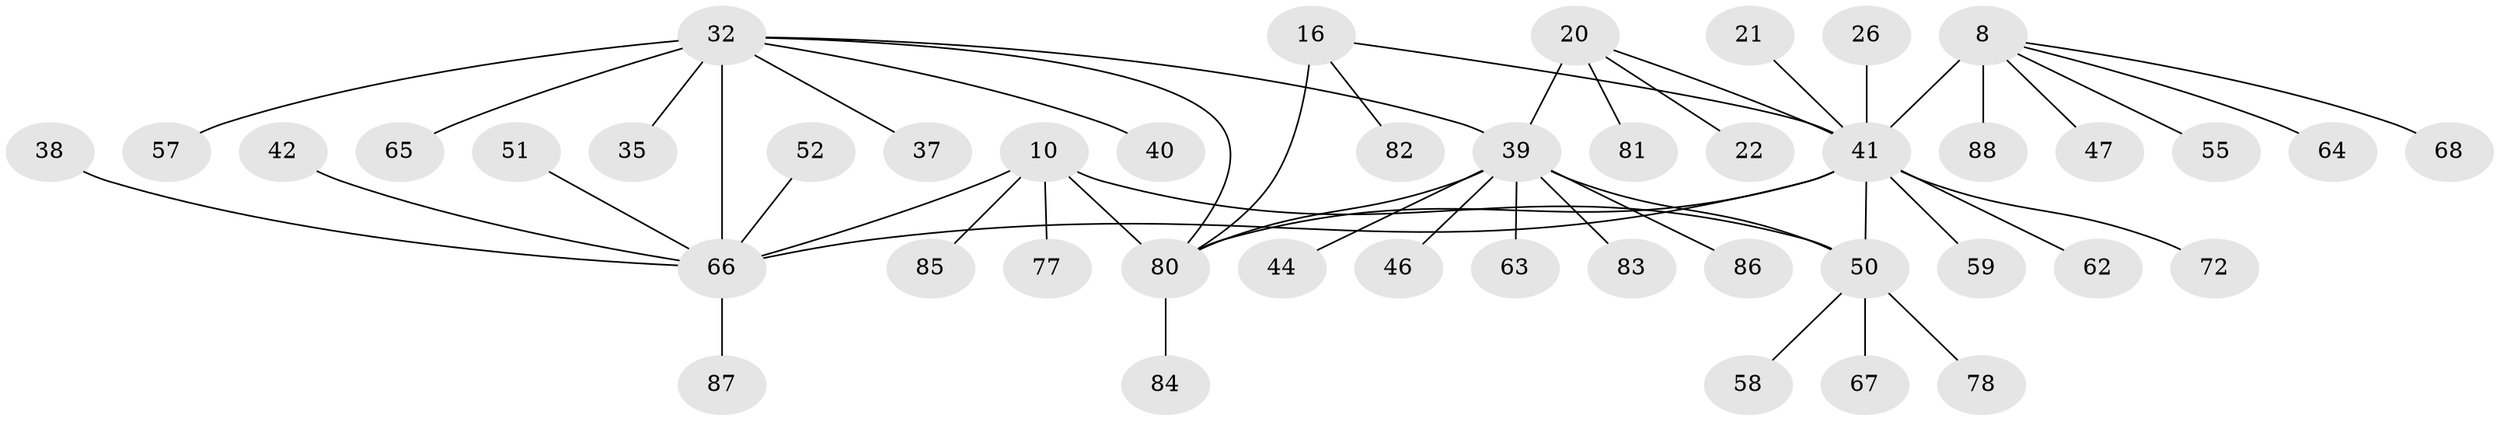 // original degree distribution, {6: 0.045454545454545456, 9: 0.03409090909090909, 10: 0.022727272727272728, 8: 0.03409090909090909, 5: 0.06818181818181818, 4: 0.045454545454545456, 1: 0.5568181818181818, 2: 0.19318181818181818}
// Generated by graph-tools (version 1.1) at 2025/54/03/09/25 04:54:10]
// undirected, 44 vertices, 50 edges
graph export_dot {
graph [start="1"]
  node [color=gray90,style=filled];
  8 [super="+7"];
  10 [super="+9"];
  16 [super="+14"];
  20 [super="+19"];
  21;
  22;
  26;
  32 [super="+2"];
  35;
  37;
  38;
  39 [super="+33"];
  40;
  41 [super="+6"];
  42 [super="+30"];
  44 [super="+43"];
  46 [super="+31"];
  47;
  50 [super="+36+34"];
  51;
  52;
  55;
  57;
  58;
  59;
  62;
  63 [super="+54"];
  64;
  65;
  66 [super="+3+27"];
  67;
  68 [super="+49"];
  72 [super="+53"];
  77 [super="+73"];
  78 [super="+75+76"];
  80 [super="+48+70"];
  81 [super="+79"];
  82;
  83;
  84 [super="+71"];
  85;
  86;
  87;
  88;
  8 -- 55;
  8 -- 88;
  8 -- 64;
  8 -- 47;
  8 -- 68;
  8 -- 41 [weight=4];
  10 -- 85;
  10 -- 77;
  10 -- 66;
  10 -- 50 [weight=4];
  10 -- 80;
  16 -- 82;
  16 -- 41;
  16 -- 80 [weight=4];
  20 -- 22;
  20 -- 41 [weight=2];
  20 -- 81;
  20 -- 39 [weight=4];
  21 -- 41;
  26 -- 41;
  32 -- 35;
  32 -- 37;
  32 -- 65;
  32 -- 40;
  32 -- 57;
  32 -- 66 [weight=4];
  32 -- 39 [weight=2];
  32 -- 80;
  38 -- 66;
  39 -- 44;
  39 -- 46;
  39 -- 83;
  39 -- 86;
  39 -- 63;
  39 -- 50;
  39 -- 80;
  41 -- 66 [weight=2];
  41 -- 72;
  41 -- 59;
  41 -- 62;
  41 -- 50;
  41 -- 80;
  42 -- 66;
  50 -- 67;
  50 -- 58;
  50 -- 78;
  51 -- 66;
  52 -- 66;
  66 -- 87;
  80 -- 84;
}
